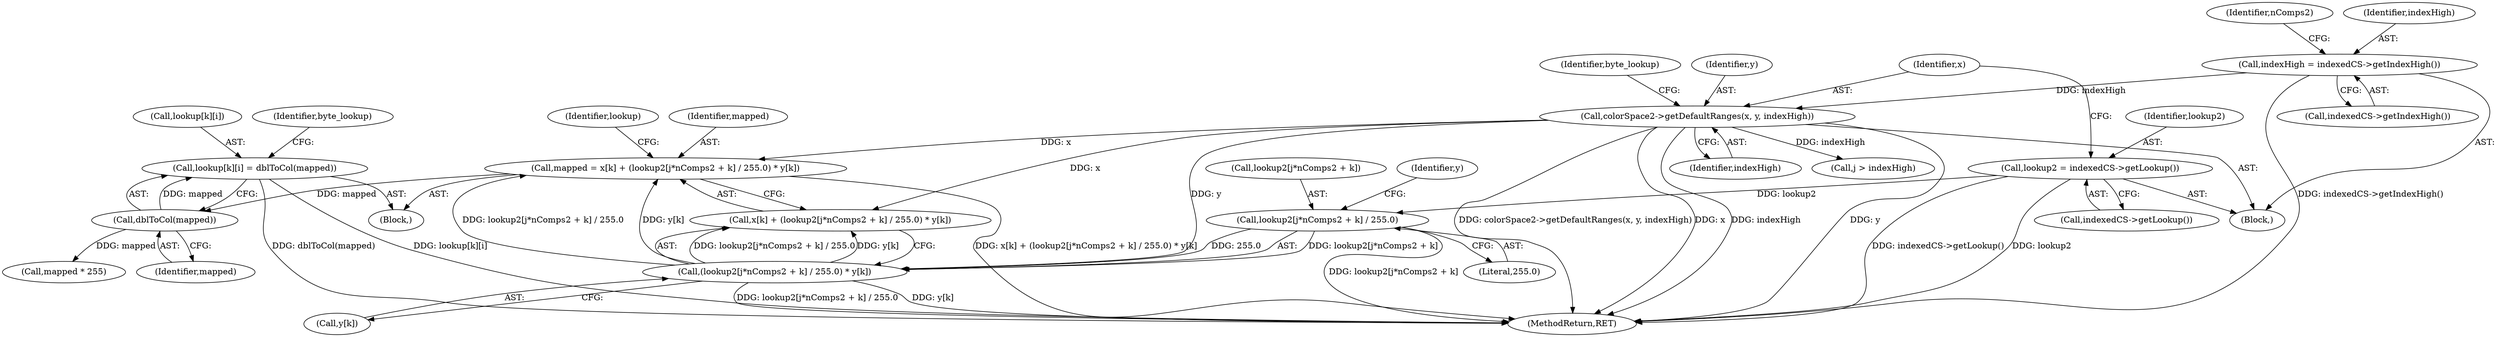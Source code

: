 digraph "0_poppler_7b2d314a61fd0e12f47c62996cb49ec0d1ba747a_4@array" {
"1000362" [label="(Call,lookup[k][i] = dblToCol(mapped))"];
"1000368" [label="(Call,dblToCol(mapped))"];
"1000343" [label="(Call,mapped = x[k] + (lookup2[j*nComps2 + k] / 255.0) * y[k])"];
"1000263" [label="(Call,colorSpace2->getDefaultRanges(x, y, indexHigh))"];
"1000254" [label="(Call,indexHigh = indexedCS->getIndexHigh())"];
"1000349" [label="(Call,(lookup2[j*nComps2 + k] / 255.0) * y[k])"];
"1000350" [label="(Call,lookup2[j*nComps2 + k] / 255.0)"];
"1000260" [label="(Call,lookup2 = indexedCS->getLookup())"];
"1000365" [label="(Identifier,lookup)"];
"1000343" [label="(Call,mapped = x[k] + (lookup2[j*nComps2 + k] / 255.0) * y[k])"];
"1000268" [label="(Identifier,byte_lookup)"];
"1000265" [label="(Identifier,y)"];
"1000368" [label="(Call,dblToCol(mapped))"];
"1000308" [label="(Block,)"];
"1000359" [label="(Call,y[k])"];
"1000264" [label="(Identifier,x)"];
"1000266" [label="(Identifier,indexHigh)"];
"1000380" [label="(Call,mapped * 255)"];
"1000369" [label="(Identifier,mapped)"];
"1000256" [label="(Call,indexedCS->getIndexHigh())"];
"1000258" [label="(Identifier,nComps2)"];
"1000362" [label="(Call,lookup[k][i] = dblToCol(mapped))"];
"1000363" [label="(Call,lookup[k][i])"];
"1000255" [label="(Identifier,indexHigh)"];
"1000254" [label="(Call,indexHigh = indexedCS->getIndexHigh())"];
"1000260" [label="(Call,lookup2 = indexedCS->getLookup())"];
"1000262" [label="(Call,indexedCS->getLookup())"];
"1000345" [label="(Call,x[k] + (lookup2[j*nComps2 + k] / 255.0) * y[k])"];
"1000263" [label="(Call,colorSpace2->getDefaultRanges(x, y, indexHigh))"];
"1000349" [label="(Call,(lookup2[j*nComps2 + k] / 255.0) * y[k])"];
"1000350" [label="(Call,lookup2[j*nComps2 + k] / 255.0)"];
"1000344" [label="(Identifier,mapped)"];
"1000594" [label="(MethodReturn,RET)"];
"1000336" [label="(Call,j > indexHigh)"];
"1000358" [label="(Literal,255.0)"];
"1000372" [label="(Identifier,byte_lookup)"];
"1000360" [label="(Identifier,y)"];
"1000261" [label="(Identifier,lookup2)"];
"1000245" [label="(Block,)"];
"1000351" [label="(Call,lookup2[j*nComps2 + k])"];
"1000362" -> "1000308"  [label="AST: "];
"1000362" -> "1000368"  [label="CFG: "];
"1000363" -> "1000362"  [label="AST: "];
"1000368" -> "1000362"  [label="AST: "];
"1000372" -> "1000362"  [label="CFG: "];
"1000362" -> "1000594"  [label="DDG: dblToCol(mapped)"];
"1000362" -> "1000594"  [label="DDG: lookup[k][i]"];
"1000368" -> "1000362"  [label="DDG: mapped"];
"1000368" -> "1000369"  [label="CFG: "];
"1000369" -> "1000368"  [label="AST: "];
"1000343" -> "1000368"  [label="DDG: mapped"];
"1000368" -> "1000380"  [label="DDG: mapped"];
"1000343" -> "1000308"  [label="AST: "];
"1000343" -> "1000345"  [label="CFG: "];
"1000344" -> "1000343"  [label="AST: "];
"1000345" -> "1000343"  [label="AST: "];
"1000365" -> "1000343"  [label="CFG: "];
"1000343" -> "1000594"  [label="DDG: x[k] + (lookup2[j*nComps2 + k] / 255.0) * y[k]"];
"1000263" -> "1000343"  [label="DDG: x"];
"1000349" -> "1000343"  [label="DDG: lookup2[j*nComps2 + k] / 255.0"];
"1000349" -> "1000343"  [label="DDG: y[k]"];
"1000263" -> "1000245"  [label="AST: "];
"1000263" -> "1000266"  [label="CFG: "];
"1000264" -> "1000263"  [label="AST: "];
"1000265" -> "1000263"  [label="AST: "];
"1000266" -> "1000263"  [label="AST: "];
"1000268" -> "1000263"  [label="CFG: "];
"1000263" -> "1000594"  [label="DDG: y"];
"1000263" -> "1000594"  [label="DDG: colorSpace2->getDefaultRanges(x, y, indexHigh)"];
"1000263" -> "1000594"  [label="DDG: x"];
"1000263" -> "1000594"  [label="DDG: indexHigh"];
"1000254" -> "1000263"  [label="DDG: indexHigh"];
"1000263" -> "1000336"  [label="DDG: indexHigh"];
"1000263" -> "1000345"  [label="DDG: x"];
"1000263" -> "1000349"  [label="DDG: y"];
"1000254" -> "1000245"  [label="AST: "];
"1000254" -> "1000256"  [label="CFG: "];
"1000255" -> "1000254"  [label="AST: "];
"1000256" -> "1000254"  [label="AST: "];
"1000258" -> "1000254"  [label="CFG: "];
"1000254" -> "1000594"  [label="DDG: indexedCS->getIndexHigh()"];
"1000349" -> "1000345"  [label="AST: "];
"1000349" -> "1000359"  [label="CFG: "];
"1000350" -> "1000349"  [label="AST: "];
"1000359" -> "1000349"  [label="AST: "];
"1000345" -> "1000349"  [label="CFG: "];
"1000349" -> "1000594"  [label="DDG: lookup2[j*nComps2 + k] / 255.0"];
"1000349" -> "1000594"  [label="DDG: y[k]"];
"1000349" -> "1000345"  [label="DDG: lookup2[j*nComps2 + k] / 255.0"];
"1000349" -> "1000345"  [label="DDG: y[k]"];
"1000350" -> "1000349"  [label="DDG: lookup2[j*nComps2 + k]"];
"1000350" -> "1000349"  [label="DDG: 255.0"];
"1000350" -> "1000358"  [label="CFG: "];
"1000351" -> "1000350"  [label="AST: "];
"1000358" -> "1000350"  [label="AST: "];
"1000360" -> "1000350"  [label="CFG: "];
"1000350" -> "1000594"  [label="DDG: lookup2[j*nComps2 + k]"];
"1000260" -> "1000350"  [label="DDG: lookup2"];
"1000260" -> "1000245"  [label="AST: "];
"1000260" -> "1000262"  [label="CFG: "];
"1000261" -> "1000260"  [label="AST: "];
"1000262" -> "1000260"  [label="AST: "];
"1000264" -> "1000260"  [label="CFG: "];
"1000260" -> "1000594"  [label="DDG: indexedCS->getLookup()"];
"1000260" -> "1000594"  [label="DDG: lookup2"];
}
